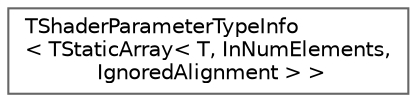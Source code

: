 digraph "Graphical Class Hierarchy"
{
 // INTERACTIVE_SVG=YES
 // LATEX_PDF_SIZE
  bgcolor="transparent";
  edge [fontname=Helvetica,fontsize=10,labelfontname=Helvetica,labelfontsize=10];
  node [fontname=Helvetica,fontsize=10,shape=box,height=0.2,width=0.4];
  rankdir="LR";
  Node0 [id="Node000000",label="TShaderParameterTypeInfo\l\< TStaticArray\< T, InNumElements,\l IgnoredAlignment \> \>",height=0.2,width=0.4,color="grey40", fillcolor="white", style="filled",URL="$d1/df0/structTShaderParameterTypeInfo_3_01TStaticArray_3_01T_00_01InNumElements_00_01IgnoredAlignment_01_4_01_4.html",tooltip=" "];
}
